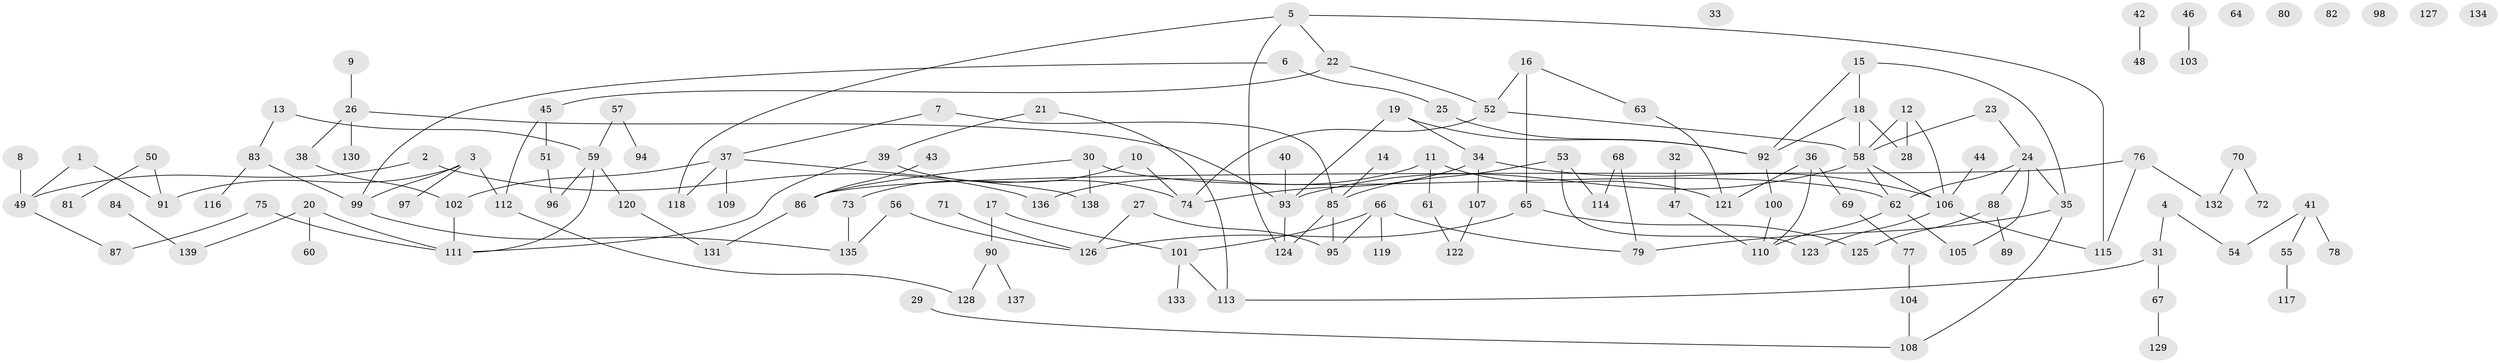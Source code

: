 // coarse degree distribution, {4: 0.10752688172043011, 2: 0.22580645161290322, 5: 0.06451612903225806, 1: 0.21505376344086022, 3: 0.22580645161290322, 7: 0.010752688172043012, 6: 0.053763440860215055, 0: 0.0967741935483871}
// Generated by graph-tools (version 1.1) at 2025/41/03/06/25 10:41:23]
// undirected, 139 vertices, 164 edges
graph export_dot {
graph [start="1"]
  node [color=gray90,style=filled];
  1;
  2;
  3;
  4;
  5;
  6;
  7;
  8;
  9;
  10;
  11;
  12;
  13;
  14;
  15;
  16;
  17;
  18;
  19;
  20;
  21;
  22;
  23;
  24;
  25;
  26;
  27;
  28;
  29;
  30;
  31;
  32;
  33;
  34;
  35;
  36;
  37;
  38;
  39;
  40;
  41;
  42;
  43;
  44;
  45;
  46;
  47;
  48;
  49;
  50;
  51;
  52;
  53;
  54;
  55;
  56;
  57;
  58;
  59;
  60;
  61;
  62;
  63;
  64;
  65;
  66;
  67;
  68;
  69;
  70;
  71;
  72;
  73;
  74;
  75;
  76;
  77;
  78;
  79;
  80;
  81;
  82;
  83;
  84;
  85;
  86;
  87;
  88;
  89;
  90;
  91;
  92;
  93;
  94;
  95;
  96;
  97;
  98;
  99;
  100;
  101;
  102;
  103;
  104;
  105;
  106;
  107;
  108;
  109;
  110;
  111;
  112;
  113;
  114;
  115;
  116;
  117;
  118;
  119;
  120;
  121;
  122;
  123;
  124;
  125;
  126;
  127;
  128;
  129;
  130;
  131;
  132;
  133;
  134;
  135;
  136;
  137;
  138;
  139;
  1 -- 49;
  1 -- 91;
  2 -- 49;
  2 -- 136;
  3 -- 91;
  3 -- 97;
  3 -- 99;
  3 -- 112;
  4 -- 31;
  4 -- 54;
  5 -- 22;
  5 -- 115;
  5 -- 118;
  5 -- 124;
  6 -- 25;
  6 -- 99;
  7 -- 37;
  7 -- 85;
  8 -- 49;
  9 -- 26;
  10 -- 73;
  10 -- 74;
  11 -- 61;
  11 -- 121;
  11 -- 136;
  12 -- 28;
  12 -- 58;
  12 -- 106;
  13 -- 59;
  13 -- 83;
  14 -- 85;
  15 -- 18;
  15 -- 35;
  15 -- 92;
  16 -- 52;
  16 -- 63;
  16 -- 65;
  17 -- 90;
  17 -- 101;
  18 -- 28;
  18 -- 58;
  18 -- 92;
  19 -- 34;
  19 -- 92;
  19 -- 93;
  20 -- 60;
  20 -- 111;
  20 -- 139;
  21 -- 39;
  21 -- 113;
  22 -- 45;
  22 -- 52;
  23 -- 24;
  23 -- 58;
  24 -- 35;
  24 -- 62;
  24 -- 88;
  24 -- 105;
  25 -- 92;
  26 -- 38;
  26 -- 93;
  26 -- 130;
  27 -- 95;
  27 -- 126;
  29 -- 108;
  30 -- 62;
  30 -- 86;
  30 -- 138;
  31 -- 67;
  31 -- 113;
  32 -- 47;
  34 -- 74;
  34 -- 106;
  34 -- 107;
  35 -- 79;
  35 -- 108;
  36 -- 69;
  36 -- 110;
  36 -- 121;
  37 -- 102;
  37 -- 109;
  37 -- 118;
  37 -- 138;
  38 -- 102;
  39 -- 74;
  39 -- 111;
  40 -- 93;
  41 -- 54;
  41 -- 55;
  41 -- 78;
  42 -- 48;
  43 -- 86;
  44 -- 106;
  45 -- 51;
  45 -- 112;
  46 -- 103;
  47 -- 110;
  49 -- 87;
  50 -- 81;
  50 -- 91;
  51 -- 96;
  52 -- 58;
  52 -- 74;
  53 -- 85;
  53 -- 114;
  53 -- 123;
  55 -- 117;
  56 -- 126;
  56 -- 135;
  57 -- 59;
  57 -- 94;
  58 -- 62;
  58 -- 93;
  58 -- 106;
  59 -- 96;
  59 -- 111;
  59 -- 120;
  61 -- 122;
  62 -- 105;
  62 -- 110;
  63 -- 121;
  65 -- 125;
  65 -- 126;
  66 -- 79;
  66 -- 95;
  66 -- 101;
  66 -- 119;
  67 -- 129;
  68 -- 79;
  68 -- 114;
  69 -- 77;
  70 -- 72;
  70 -- 132;
  71 -- 126;
  73 -- 135;
  75 -- 87;
  75 -- 111;
  76 -- 86;
  76 -- 115;
  76 -- 132;
  77 -- 104;
  83 -- 99;
  83 -- 116;
  84 -- 139;
  85 -- 95;
  85 -- 124;
  86 -- 131;
  88 -- 89;
  88 -- 125;
  90 -- 128;
  90 -- 137;
  92 -- 100;
  93 -- 124;
  99 -- 135;
  100 -- 110;
  101 -- 113;
  101 -- 133;
  102 -- 111;
  104 -- 108;
  106 -- 115;
  106 -- 123;
  107 -- 122;
  112 -- 128;
  120 -- 131;
}
